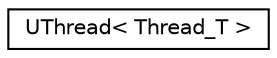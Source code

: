 digraph G
{
  edge [fontname="Helvetica",fontsize="10",labelfontname="Helvetica",labelfontsize="10"];
  node [fontname="Helvetica",fontsize="10",shape=record];
  rankdir="LR";
  Node1 [label="UThread\< Thread_T \>",height=0.2,width=0.4,color="black", fillcolor="white", style="filled",URL="$class_u_thread.html"];
}
